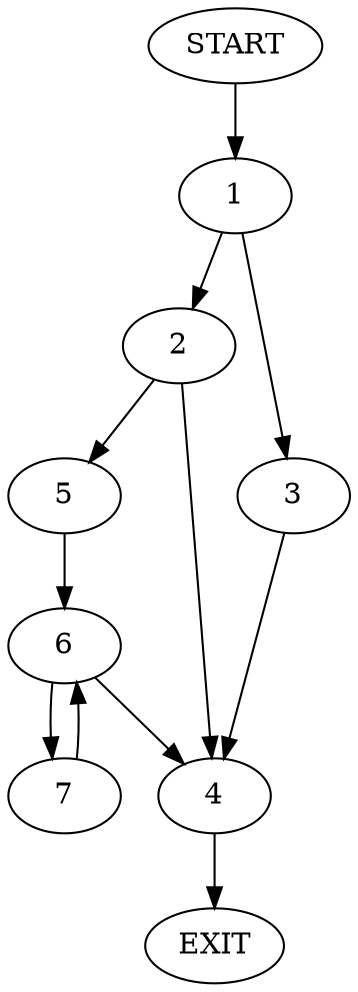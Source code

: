 digraph {
0 [label="START"]
8 [label="EXIT"]
0 -> 1
1 -> 2
1 -> 3
2 -> 4
2 -> 5
3 -> 4
4 -> 8
5 -> 6
6 -> 4
6 -> 7
7 -> 6
}
